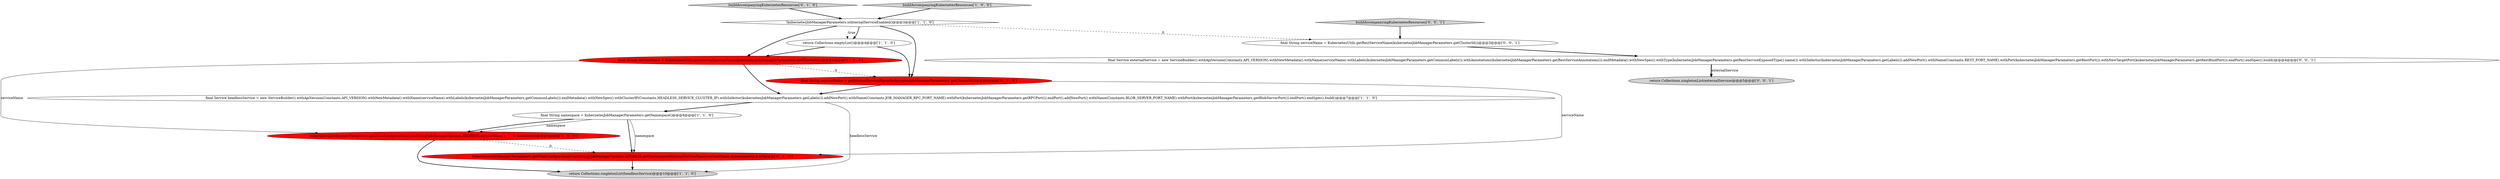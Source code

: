 digraph {
9 [style = filled, label = "buildAccompanyingKubernetesResources['0', '1', '0']", fillcolor = lightgray, shape = diamond image = "AAA0AAABBB2BBB"];
6 [style = filled, label = "return Collections.emptyList()@@@4@@@['1', '1', '0']", fillcolor = white, shape = ellipse image = "AAA0AAABBB1BBB"];
4 [style = filled, label = "final String serviceName = KubernetesUtils.getInternalServiceName(kubernetesJobManagerParameters.getClusterId())@@@6@@@['1', '0', '0']", fillcolor = red, shape = ellipse image = "AAA1AAABBB1BBB"];
2 [style = filled, label = "final Service headlessService = new ServiceBuilder().withApiVersion(Constants.API_VERSION).withNewMetadata().withName(serviceName).withLabels(kubernetesJobManagerParameters.getCommonLabels()).endMetadata().withNewSpec().withClusterIP(Constants.HEADLESS_SERVICE_CLUSTER_IP).withSelector(kubernetesJobManagerParameters.getLabels()).addNewPort().withName(Constants.JOB_MANAGER_RPC_PORT_NAME).withPort(kubernetesJobManagerParameters.getRPCPort()).endPort().addNewPort().withName(Constants.BLOB_SERVER_PORT_NAME).withPort(kubernetesJobManagerParameters.getBlobServerPort()).endPort().endSpec().build()@@@7@@@['1', '1', '0']", fillcolor = white, shape = ellipse image = "AAA0AAABBB1BBB"];
5 [style = filled, label = "return Collections.singletonList(headlessService)@@@10@@@['1', '1', '0']", fillcolor = lightgray, shape = ellipse image = "AAA0AAABBB1BBB"];
3 [style = filled, label = "kubernetesJobManagerParameters.getFlinkConfiguration().setString(JobManagerOptions.ADDRESS,serviceName + \".\" + namespace)@@@9@@@['1', '0', '0']", fillcolor = red, shape = ellipse image = "AAA1AAABBB1BBB"];
7 [style = filled, label = "buildAccompanyingKubernetesResources['1', '0', '0']", fillcolor = lightgray, shape = diamond image = "AAA0AAABBB1BBB"];
8 [style = filled, label = "final String serviceName = getInternalServiceName(kubernetesJobManagerParameters.getClusterId())@@@6@@@['0', '1', '0']", fillcolor = red, shape = ellipse image = "AAA1AAABBB2BBB"];
10 [style = filled, label = "kubernetesJobManagerParameters.getFlinkConfiguration().setString(JobManagerOptions.ADDRESS,getNamespacedInternalServiceName(serviceName,namespace))@@@9@@@['0', '1', '0']", fillcolor = red, shape = ellipse image = "AAA1AAABBB2BBB"];
11 [style = filled, label = "final String serviceName = KubernetesUtils.getRestServiceName(kubernetesJobManagerParameters.getClusterId())@@@3@@@['0', '0', '1']", fillcolor = white, shape = ellipse image = "AAA0AAABBB3BBB"];
12 [style = filled, label = "final Service externalService = new ServiceBuilder().withApiVersion(Constants.API_VERSION).withNewMetadata().withName(serviceName).withLabels(kubernetesJobManagerParameters.getCommonLabels()).withAnnotations(kubernetesJobManagerParameters.getRestServiceAnnotations()).endMetadata().withNewSpec().withType(kubernetesJobManagerParameters.getRestServiceExposedType().name()).withSelector(kubernetesJobManagerParameters.getLabels()).addNewPort().withName(Constants.REST_PORT_NAME).withPort(kubernetesJobManagerParameters.getRestPort()).withNewTargetPort(kubernetesJobManagerParameters.getRestBindPort()).endPort().endSpec().build()@@@4@@@['0', '0', '1']", fillcolor = white, shape = ellipse image = "AAA0AAABBB3BBB"];
13 [style = filled, label = "return Collections.singletonList(externalService)@@@5@@@['0', '0', '1']", fillcolor = lightgray, shape = ellipse image = "AAA0AAABBB3BBB"];
14 [style = filled, label = "buildAccompanyingKubernetesResources['0', '0', '1']", fillcolor = lightgray, shape = diamond image = "AAA0AAABBB3BBB"];
1 [style = filled, label = "!kubernetesJobManagerParameters.isInternalServiceEnabled()@@@3@@@['1', '1', '0']", fillcolor = white, shape = diamond image = "AAA0AAABBB1BBB"];
0 [style = filled, label = "final String namespace = kubernetesJobManagerParameters.getNamespace()@@@8@@@['1', '1', '0']", fillcolor = white, shape = ellipse image = "AAA0AAABBB1BBB"];
0->3 [style = bold, label=""];
1->4 [style = bold, label=""];
0->3 [style = solid, label="namespace"];
7->1 [style = bold, label=""];
1->8 [style = bold, label=""];
8->10 [style = solid, label="serviceName"];
11->12 [style = bold, label=""];
4->3 [style = solid, label="serviceName"];
4->2 [style = bold, label=""];
12->13 [style = bold, label=""];
6->4 [style = bold, label=""];
3->5 [style = bold, label=""];
2->0 [style = bold, label=""];
1->6 [style = bold, label=""];
0->10 [style = bold, label=""];
10->5 [style = bold, label=""];
8->2 [style = bold, label=""];
1->11 [style = dashed, label="0"];
6->8 [style = bold, label=""];
4->8 [style = dashed, label="0"];
1->6 [style = dotted, label="true"];
3->10 [style = dashed, label="0"];
9->1 [style = bold, label=""];
0->10 [style = solid, label="namespace"];
14->11 [style = bold, label=""];
12->13 [style = solid, label="externalService"];
2->5 [style = solid, label="headlessService"];
}
